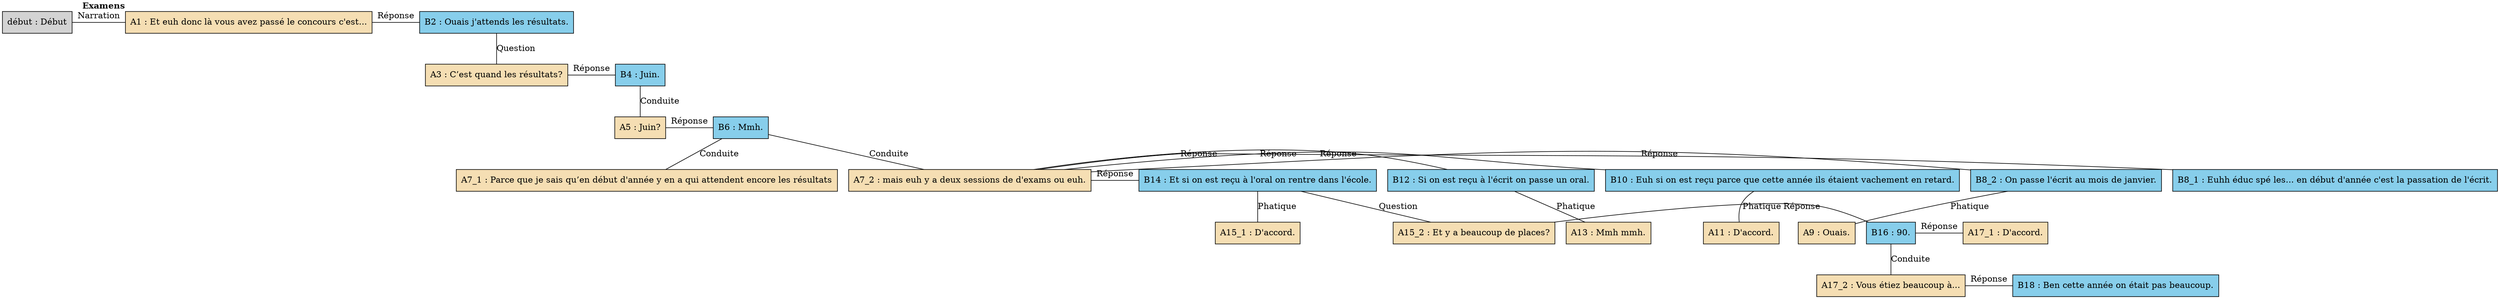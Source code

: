 digraph E09 {
	node [shape=box style=filled]
	"début" [label="début : Début" xlabel=""]
	A1 [label="A1 : Et euh donc là vous avez passé le concours c'est..." fillcolor=wheat xlabel=<<B>Examens</B>>]
	B2 [label="B2 : Ouais j'attends les résultats." fillcolor=skyblue xlabel=""]
	A3 [label="A3 : C’est quand les résultats?" fillcolor=wheat xlabel=""]
	B4 [label="B4 : Juin." fillcolor=skyblue xlabel=""]
	A5 [label="A5 : Juin?" fillcolor=wheat xlabel=""]
	B6 [label="B6 : Mmh." fillcolor=skyblue xlabel=""]
	A7_1 [label="A7_1 : Parce que je sais qu’en début d'année y en a qui attendent encore les résultats" fillcolor=wheat xlabel=""]
	A7_2 [label="A7_2 : mais euh y a deux sessions de d'exams ou euh." fillcolor=wheat xlabel=""]
	B8_1 [label="B8_1 : Euhh éduc spé les... en début d'année c'est la passation de l'écrit." fillcolor=skyblue xlabel=""]
	B8_2 [label="B8_2 : On passe l'écrit au mois de janvier." fillcolor=skyblue xlabel=""]
	A9 [label="A9 : Ouais." fillcolor=wheat xlabel=""]
	B10 [label="B10 : Euh si on est reçu parce que cette année ils étaient vachement en retard." fillcolor=skyblue xlabel=""]
	A11 [label="A11 : D'accord." fillcolor=wheat xlabel=""]
	B12 [label="B12 : Si on est reçu à l'écrit on passe un oral." fillcolor=skyblue xlabel=""]
	A13 [label="A13 : Mmh mmh." fillcolor=wheat xlabel=""]
	B14 [label="B14 : Et si on est reçu à l'oral on rentre dans l'école." fillcolor=skyblue xlabel=""]
	A15_1 [label="A15_1 : D'accord." fillcolor=wheat xlabel=""]
	A15_2 [label="A15_2 : Et y a beaucoup de places?" fillcolor=wheat xlabel=""]
	B16 [label="B16 : 90." fillcolor=skyblue xlabel=""]
	A17_1 [label="A17_1 : D'accord." fillcolor=wheat xlabel=""]
	A17_2 [label="A17_2 : Vous étiez beaucoup à..." fillcolor=wheat xlabel=""]
	B18 [label="B18 : Ben cette année on était pas beaucoup." fillcolor=skyblue xlabel=""]
	{
		rank=same
		"début"
		A1
		"début" -> A1 [label=Narration dir=none]
	}
	{
		rank=same
		A1
		B2
		A1 -> B2 [label="Réponse" dir=none]
	}
	B2 -> A3 [label=Question dir=none]
	{
		rank=same
		A3
		B4
		A3 -> B4 [label="Réponse" dir=none]
	}
	B4 -> A5 [label=Conduite dir=none]
	{
		rank=same
		A5
		B6
		A5 -> B6 [label="Réponse" dir=none]
	}
	B6 -> A7_1 [label=Conduite dir=none]
	{
		rank=same
		A7_2
		B8_1
		A7_2 -> B8_1 [label="Réponse" dir=none]
	}
	B8_2 -> A9 [label=Phatique dir=none]
	B10 -> A11 [label=Phatique dir=none]
	B12 -> A13 [label=Phatique dir=none]
	B14 -> A15_1 [label=Phatique dir=none]
	{
		rank=same
		A7_2
		B8_2
		A7_2 -> B8_2 [label="Réponse" dir=none]
	}
	{
		rank=same
		A7_2
		B10
		A7_2 -> B10 [label="Réponse" dir=none]
	}
	{
		rank=same
		A7_2
		B12
		A7_2 -> B12 [label="Réponse" dir=none]
	}
	{
		rank=same
		A7_2
		B14
		A7_2 -> B14 [label="Réponse" dir=none]
	}
	B14 -> A15_2 [label=Question dir=none]
	{
		rank=same
		A15_2
		B16
		A15_2 -> B16 [label="Réponse" dir=none]
	}
	{
		rank=same
		B16
		A17_1
		B16 -> A17_1 [label="Réponse" dir=none]
	}
	B16 -> A17_2 [label=Conduite dir=none]
	{
		rank=same
		A17_2
		B18
		A17_2 -> B18 [label="Réponse" dir=none]
	}
	B6 -> A7_2 [label=Conduite dir=none]
}
